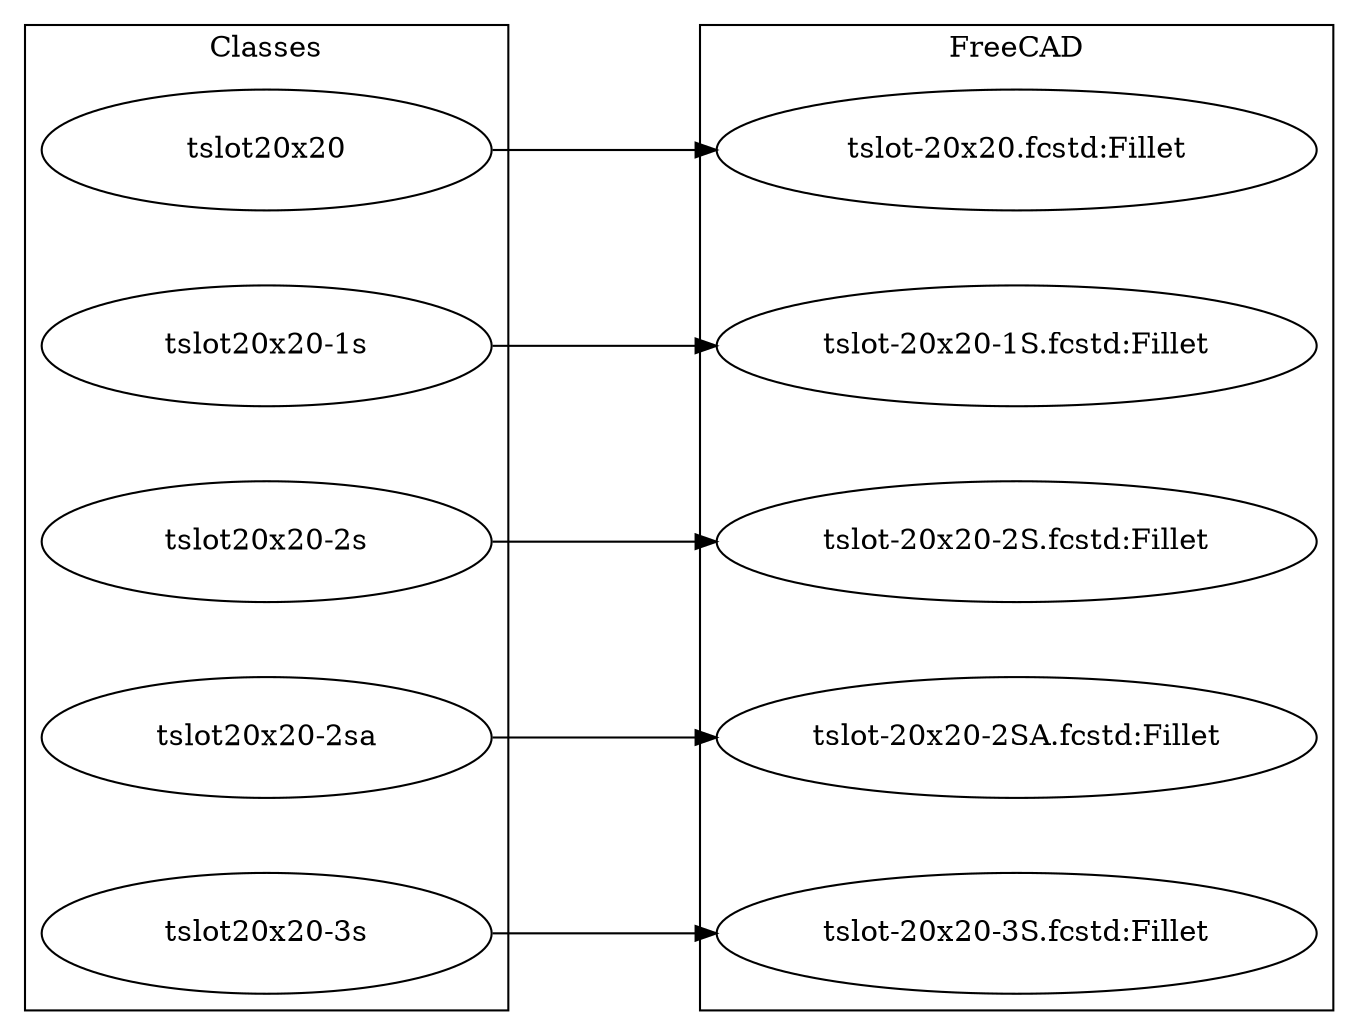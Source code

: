 digraph G {
rankdir=LR; nodesep=0.5; ranksep=1.5;splines=polyline;
subgraph cluster_cl {
label="Classes";
"tslot20x20" [width=3, height=0.8, fixedsize=true];
"tslot20x20-1s" [width=3, height=0.8, fixedsize=true];
"tslot20x20-2s" [width=3, height=0.8, fixedsize=true];
"tslot20x20-2sa" [width=3, height=0.8, fixedsize=true];
"tslot20x20-3s" [width=3, height=0.8, fixedsize=true];
}
subgraph cluster_std {
label="Standards";
}
subgraph cluster_fcd {
label="FreeCAD";
"tslot-20x20.fcstd:Fillet" [width=4, height=0.8, fixedsize=true];
"tslot-20x20-1S.fcstd:Fillet" [width=4, height=0.8, fixedsize=true];
"tslot-20x20-2S.fcstd:Fillet" [width=4, height=0.8, fixedsize=true];
"tslot-20x20-2SA.fcstd:Fillet" [width=4, height=0.8, fixedsize=true];
"tslot-20x20-3S.fcstd:Fillet" [width=4, height=0.8, fixedsize=true];
}
subgraph cluster_ocd {
label="OpenSCAD";
}
"tslot20x20" -> "tslot-20x20.fcstd:Fillet";
"tslot20x20-1s" -> "tslot-20x20-1S.fcstd:Fillet";
"tslot20x20-2s" -> "tslot-20x20-2S.fcstd:Fillet";
"tslot20x20-2sa" -> "tslot-20x20-2SA.fcstd:Fillet";
"tslot20x20-3s" -> "tslot-20x20-3S.fcstd:Fillet";
}